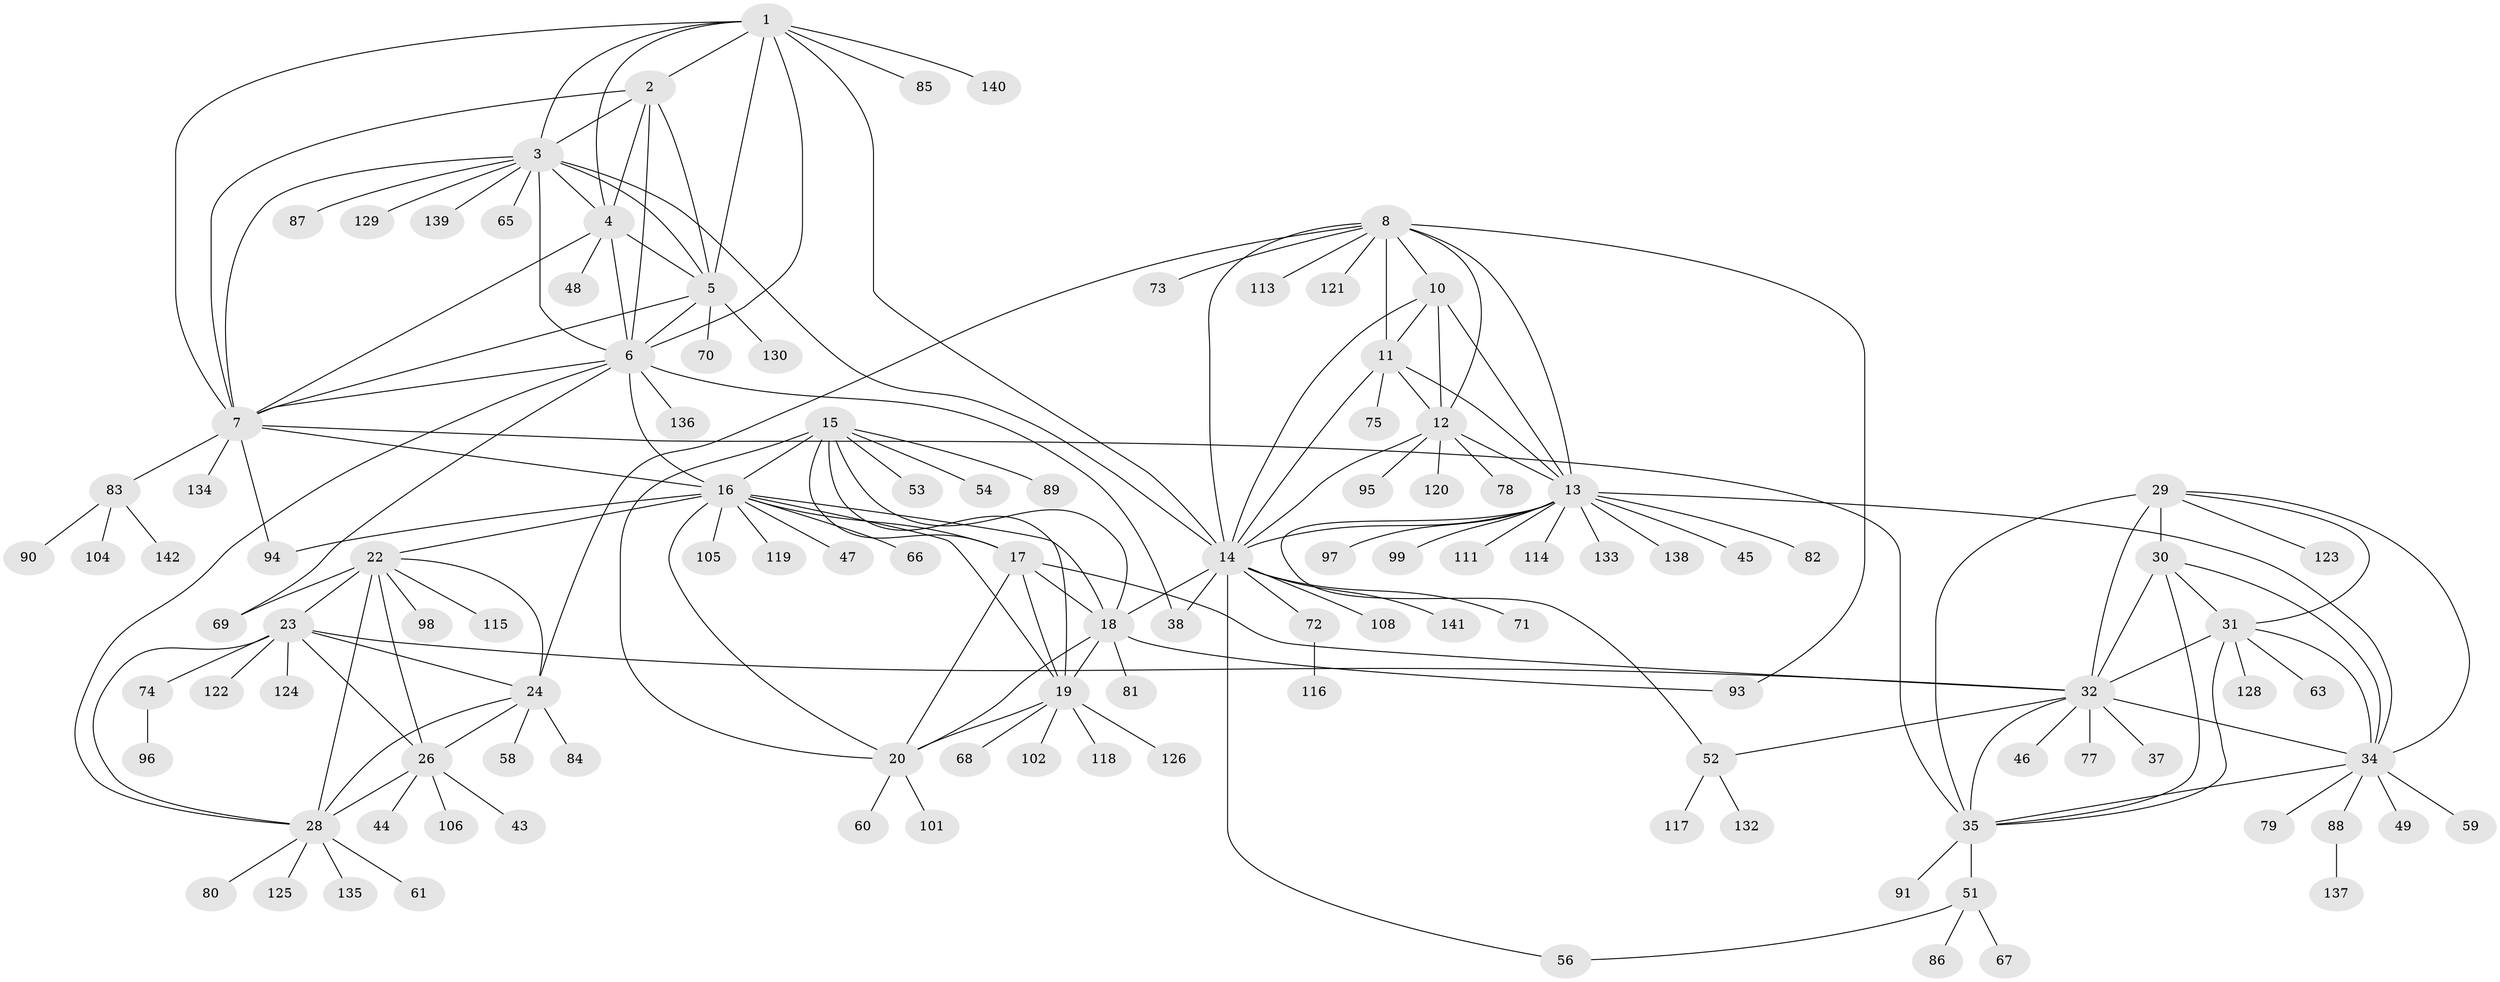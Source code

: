 // Generated by graph-tools (version 1.1) at 2025/24/03/03/25 07:24:17]
// undirected, 117 vertices, 181 edges
graph export_dot {
graph [start="1"]
  node [color=gray90,style=filled];
  1 [super="+92"];
  2;
  3 [super="+40"];
  4 [super="+127"];
  5 [super="+143"];
  6 [super="+57"];
  7 [super="+109"];
  8 [super="+9"];
  10;
  11;
  12;
  13 [super="+62"];
  14 [super="+50"];
  15 [super="+39"];
  16 [super="+42"];
  17;
  18 [super="+64"];
  19 [super="+55"];
  20 [super="+21"];
  22 [super="+25"];
  23 [super="+27"];
  24 [super="+107"];
  26 [super="+100"];
  28 [super="+41"];
  29 [super="+76"];
  30;
  31 [super="+112"];
  32 [super="+33"];
  34 [super="+110"];
  35 [super="+36"];
  37;
  38;
  43;
  44;
  45;
  46;
  47;
  48 [super="+103"];
  49;
  51;
  52;
  53;
  54;
  56;
  58;
  59;
  60;
  61;
  63;
  65;
  66;
  67;
  68;
  69;
  70;
  71;
  72;
  73;
  74;
  75;
  77;
  78;
  79;
  80;
  81;
  82;
  83;
  84;
  85;
  86;
  87;
  88;
  89;
  90;
  91;
  93;
  94;
  95;
  96;
  97;
  98;
  99;
  101 [super="+131"];
  102;
  104;
  105;
  106;
  108;
  111;
  113;
  114;
  115;
  116;
  117;
  118;
  119;
  120;
  121;
  122;
  123;
  124;
  125;
  126;
  128;
  129;
  130;
  132;
  133;
  134;
  135;
  136;
  137;
  138;
  139;
  140;
  141;
  142;
  1 -- 2;
  1 -- 3;
  1 -- 4;
  1 -- 5;
  1 -- 6;
  1 -- 7;
  1 -- 85;
  1 -- 140;
  1 -- 14;
  2 -- 3;
  2 -- 4;
  2 -- 5;
  2 -- 6;
  2 -- 7;
  3 -- 4;
  3 -- 5;
  3 -- 6;
  3 -- 7;
  3 -- 14;
  3 -- 65;
  3 -- 87;
  3 -- 129;
  3 -- 139;
  4 -- 5;
  4 -- 6;
  4 -- 7;
  4 -- 48;
  5 -- 6;
  5 -- 7;
  5 -- 70;
  5 -- 130;
  6 -- 7;
  6 -- 28;
  6 -- 38;
  6 -- 69;
  6 -- 136;
  6 -- 16;
  7 -- 16;
  7 -- 35;
  7 -- 83;
  7 -- 94;
  7 -- 134;
  8 -- 10 [weight=2];
  8 -- 11 [weight=2];
  8 -- 12 [weight=2];
  8 -- 13 [weight=2];
  8 -- 14 [weight=2];
  8 -- 24 [weight=2];
  8 -- 73;
  8 -- 93;
  8 -- 113;
  8 -- 121;
  10 -- 11;
  10 -- 12;
  10 -- 13;
  10 -- 14;
  11 -- 12;
  11 -- 13;
  11 -- 14;
  11 -- 75;
  12 -- 13;
  12 -- 14;
  12 -- 78;
  12 -- 95;
  12 -- 120;
  13 -- 14;
  13 -- 34;
  13 -- 45;
  13 -- 52;
  13 -- 82;
  13 -- 97;
  13 -- 99;
  13 -- 111;
  13 -- 133;
  13 -- 138;
  13 -- 114;
  14 -- 18;
  14 -- 38;
  14 -- 56;
  14 -- 71;
  14 -- 72;
  14 -- 108;
  14 -- 141;
  15 -- 16;
  15 -- 17;
  15 -- 18;
  15 -- 19;
  15 -- 20 [weight=2];
  15 -- 53;
  15 -- 54;
  15 -- 89;
  16 -- 17;
  16 -- 18;
  16 -- 19;
  16 -- 20 [weight=2];
  16 -- 47;
  16 -- 66;
  16 -- 94;
  16 -- 105;
  16 -- 119;
  16 -- 22;
  17 -- 18;
  17 -- 19;
  17 -- 20 [weight=2];
  17 -- 32;
  18 -- 19;
  18 -- 20 [weight=2];
  18 -- 81;
  18 -- 93;
  19 -- 20 [weight=2];
  19 -- 68;
  19 -- 118;
  19 -- 126;
  19 -- 102;
  20 -- 101;
  20 -- 60;
  22 -- 23 [weight=4];
  22 -- 24 [weight=2];
  22 -- 26 [weight=2];
  22 -- 28 [weight=2];
  22 -- 69;
  22 -- 98;
  22 -- 115;
  23 -- 24 [weight=2];
  23 -- 26 [weight=2];
  23 -- 28 [weight=2];
  23 -- 74;
  23 -- 122;
  23 -- 32;
  23 -- 124;
  24 -- 26;
  24 -- 28;
  24 -- 58;
  24 -- 84;
  26 -- 28;
  26 -- 43;
  26 -- 44;
  26 -- 106;
  28 -- 80;
  28 -- 135;
  28 -- 61;
  28 -- 125;
  29 -- 30;
  29 -- 31;
  29 -- 32 [weight=2];
  29 -- 34;
  29 -- 35;
  29 -- 123;
  30 -- 31;
  30 -- 32 [weight=2];
  30 -- 34;
  30 -- 35;
  31 -- 32 [weight=2];
  31 -- 34;
  31 -- 35;
  31 -- 63;
  31 -- 128;
  32 -- 34 [weight=2];
  32 -- 35 [weight=2];
  32 -- 37;
  32 -- 52;
  32 -- 77;
  32 -- 46;
  34 -- 35;
  34 -- 49;
  34 -- 59;
  34 -- 79;
  34 -- 88;
  35 -- 51;
  35 -- 91;
  51 -- 56;
  51 -- 67;
  51 -- 86;
  52 -- 117;
  52 -- 132;
  72 -- 116;
  74 -- 96;
  83 -- 90;
  83 -- 104;
  83 -- 142;
  88 -- 137;
}
